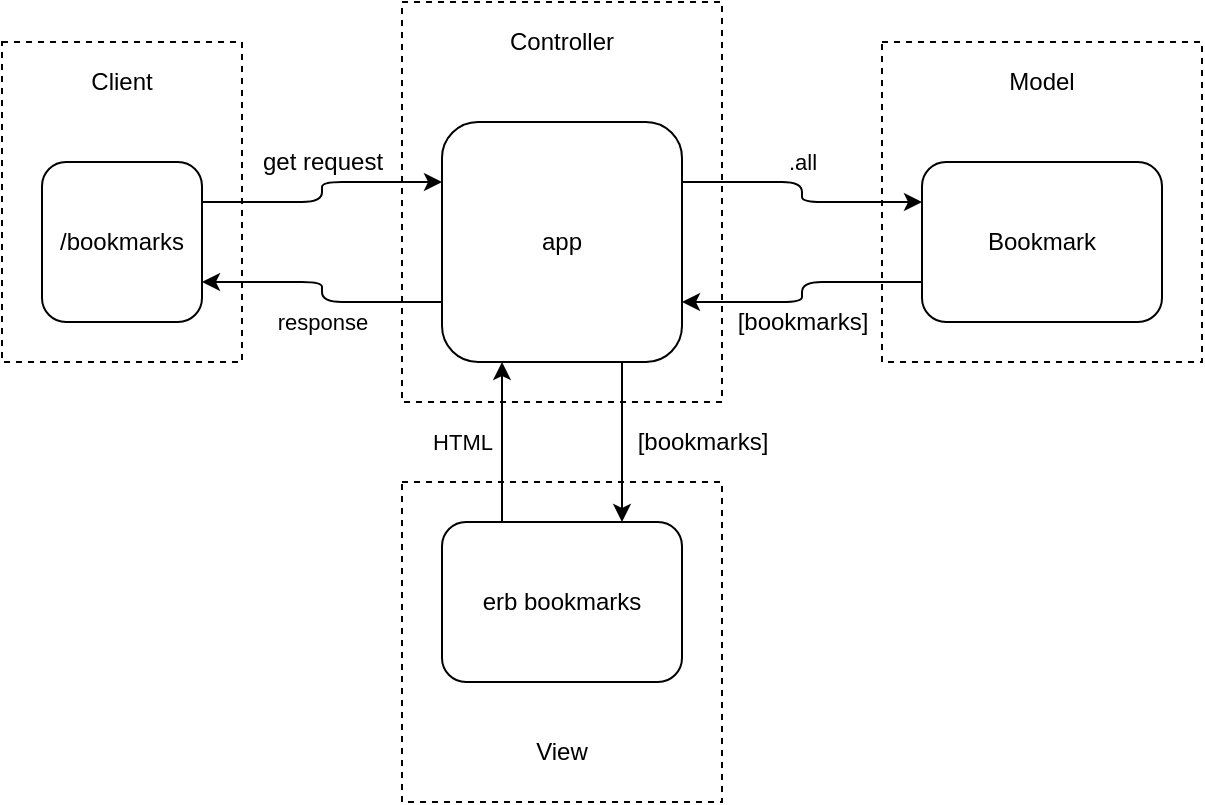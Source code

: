 <mxfile version="10.6.0" type="device"><diagram id="TkoQ_hMd-e5BPZ_GHlje" name="Page-1"><mxGraphModel dx="909" dy="527" grid="1" gridSize="10" guides="1" tooltips="1" connect="1" arrows="1" fold="1" page="1" pageScale="1" pageWidth="1169" pageHeight="827" math="0" shadow="0"><root><mxCell id="0"/><mxCell id="1" parent="0"/><mxCell id="mLqRhSO6gL09zJkAkgfr-24" value="" style="rounded=0;whiteSpace=wrap;html=1;dashed=1;" vertex="1" parent="1"><mxGeometry x="540" y="100" width="160" height="160" as="geometry"/></mxCell><mxCell id="mLqRhSO6gL09zJkAkgfr-22" value="" style="rounded=0;whiteSpace=wrap;html=1;dashed=1;" vertex="1" parent="1"><mxGeometry x="300" y="320" width="160" height="160" as="geometry"/></mxCell><mxCell id="mLqRhSO6gL09zJkAkgfr-21" value="" style="rounded=0;whiteSpace=wrap;html=1;dashed=1;" vertex="1" parent="1"><mxGeometry x="300" y="80" width="160" height="200" as="geometry"/></mxCell><mxCell id="mLqRhSO6gL09zJkAkgfr-19" value="" style="rounded=0;whiteSpace=wrap;html=1;dashed=1;" vertex="1" parent="1"><mxGeometry x="100" y="100" width="120" height="160" as="geometry"/></mxCell><mxCell id="mLqRhSO6gL09zJkAkgfr-28" style="edgeStyle=orthogonalEdgeStyle;rounded=1;orthogonalLoop=1;jettySize=auto;html=1;exitX=1;exitY=0.25;exitDx=0;exitDy=0;verticalAlign=middle;align=center;entryX=0;entryY=0.25;entryDx=0;entryDy=0;" edge="1" parent="1" source="mLqRhSO6gL09zJkAkgfr-7" target="mLqRhSO6gL09zJkAkgfr-8"><mxGeometry relative="1" as="geometry"><mxPoint x="320" y="180" as="targetPoint"/><Array as="points"><mxPoint x="260" y="180"/><mxPoint x="260" y="170"/></Array></mxGeometry></mxCell><mxCell id="mLqRhSO6gL09zJkAkgfr-31" value="get request" style="text;html=1;resizable=0;points=[];align=center;verticalAlign=middle;labelBackgroundColor=#ffffff;" vertex="1" connectable="0" parent="mLqRhSO6gL09zJkAkgfr-28"><mxGeometry x="0.037" y="2" relative="1" as="geometry"><mxPoint x="2" y="-13" as="offset"/></mxGeometry></mxCell><mxCell id="mLqRhSO6gL09zJkAkgfr-7" value="/bookmarks" style="rounded=1;whiteSpace=wrap;html=1;" vertex="1" parent="1"><mxGeometry x="120" y="160" width="80" height="80" as="geometry"/></mxCell><mxCell id="mLqRhSO6gL09zJkAkgfr-32" value="response" style="edgeStyle=orthogonalEdgeStyle;rounded=1;orthogonalLoop=1;jettySize=auto;html=1;exitX=0;exitY=0.75;exitDx=0;exitDy=0;entryX=1;entryY=0.75;entryDx=0;entryDy=0;align=center;strokeColor=#000000;" edge="1" parent="1" source="mLqRhSO6gL09zJkAkgfr-8" target="mLqRhSO6gL09zJkAkgfr-7"><mxGeometry x="-0.074" y="10" relative="1" as="geometry"><Array as="points"><mxPoint x="260" y="230"/><mxPoint x="260" y="220"/></Array><mxPoint x="10" y="10" as="offset"/></mxGeometry></mxCell><mxCell id="mLqRhSO6gL09zJkAkgfr-35" value=".all" style="edgeStyle=orthogonalEdgeStyle;rounded=1;orthogonalLoop=1;jettySize=auto;html=1;exitX=1;exitY=0.25;exitDx=0;exitDy=0;entryX=0;entryY=0.25;entryDx=0;entryDy=0;align=center;" edge="1" parent="1" source="mLqRhSO6gL09zJkAkgfr-8" target="mLqRhSO6gL09zJkAkgfr-9"><mxGeometry x="-0.079" y="10" relative="1" as="geometry"><mxPoint x="-10" y="-10" as="offset"/></mxGeometry></mxCell><mxCell id="mLqRhSO6gL09zJkAkgfr-41" style="edgeStyle=orthogonalEdgeStyle;rounded=1;orthogonalLoop=1;jettySize=auto;html=1;exitX=0.75;exitY=1;exitDx=0;exitDy=0;entryX=0.75;entryY=0;entryDx=0;entryDy=0;strokeColor=#000000;align=center;" edge="1" parent="1" source="mLqRhSO6gL09zJkAkgfr-8" target="mLqRhSO6gL09zJkAkgfr-11"><mxGeometry relative="1" as="geometry"/></mxCell><mxCell id="mLqRhSO6gL09zJkAkgfr-44" value="[bookmarks]" style="text;html=1;resizable=0;points=[];align=center;verticalAlign=middle;labelBackgroundColor=#ffffff;" vertex="1" connectable="0" parent="mLqRhSO6gL09zJkAkgfr-41"><mxGeometry x="-0.069" y="-1" relative="1" as="geometry"><mxPoint x="41" y="2.5" as="offset"/></mxGeometry></mxCell><mxCell id="mLqRhSO6gL09zJkAkgfr-8" value="app" style="rounded=1;whiteSpace=wrap;html=1;" vertex="1" parent="1"><mxGeometry x="320" y="140" width="120" height="120" as="geometry"/></mxCell><mxCell id="mLqRhSO6gL09zJkAkgfr-36" style="edgeStyle=orthogonalEdgeStyle;orthogonalLoop=1;jettySize=auto;html=1;exitX=0;exitY=0.75;exitDx=0;exitDy=0;entryX=1;entryY=0.75;entryDx=0;entryDy=0;align=center;rounded=1;" edge="1" parent="1" source="mLqRhSO6gL09zJkAkgfr-9" target="mLqRhSO6gL09zJkAkgfr-8"><mxGeometry relative="1" as="geometry"/></mxCell><mxCell id="mLqRhSO6gL09zJkAkgfr-38" value="[bookmarks]" style="text;html=1;resizable=0;points=[];align=center;verticalAlign=middle;labelBackgroundColor=#ffffff;" vertex="1" connectable="0" parent="mLqRhSO6gL09zJkAkgfr-36"><mxGeometry x="-0.077" y="3" relative="1" as="geometry"><mxPoint x="-3" y="19.5" as="offset"/></mxGeometry></mxCell><mxCell id="mLqRhSO6gL09zJkAkgfr-9" value="Bookmark" style="rounded=1;whiteSpace=wrap;html=1;" vertex="1" parent="1"><mxGeometry x="560" y="160" width="120" height="80" as="geometry"/></mxCell><mxCell id="mLqRhSO6gL09zJkAkgfr-43" value="HTML" style="edgeStyle=orthogonalEdgeStyle;rounded=1;orthogonalLoop=1;jettySize=auto;html=1;exitX=0.25;exitY=0;exitDx=0;exitDy=0;entryX=0.25;entryY=1;entryDx=0;entryDy=0;strokeColor=#000000;align=center;" edge="1" parent="1" source="mLqRhSO6gL09zJkAkgfr-11" target="mLqRhSO6gL09zJkAkgfr-8"><mxGeometry x="0.009" y="20" relative="1" as="geometry"><mxPoint as="offset"/></mxGeometry></mxCell><mxCell id="mLqRhSO6gL09zJkAkgfr-11" value="erb bookmarks" style="rounded=1;whiteSpace=wrap;html=1;" vertex="1" parent="1"><mxGeometry x="320" y="340" width="120" height="80" as="geometry"/></mxCell><mxCell id="mLqRhSO6gL09zJkAkgfr-16" value="View" style="text;html=1;strokeColor=none;fillColor=none;align=center;verticalAlign=middle;whiteSpace=wrap;rounded=0;dashed=1;" vertex="1" parent="1"><mxGeometry x="335" y="430" width="90" height="50" as="geometry"/></mxCell><mxCell id="mLqRhSO6gL09zJkAkgfr-20" value="Client" style="text;html=1;strokeColor=none;fillColor=none;align=center;verticalAlign=middle;whiteSpace=wrap;rounded=0;dashed=1;" vertex="1" parent="1"><mxGeometry x="140" y="110" width="40" height="20" as="geometry"/></mxCell><mxCell id="mLqRhSO6gL09zJkAkgfr-23" value="Controller" style="text;html=1;strokeColor=none;fillColor=none;align=center;verticalAlign=middle;whiteSpace=wrap;rounded=0;dashed=1;" vertex="1" parent="1"><mxGeometry x="360" y="90" width="40" height="20" as="geometry"/></mxCell><mxCell id="mLqRhSO6gL09zJkAkgfr-27" value="Model" style="text;html=1;strokeColor=none;fillColor=none;align=center;verticalAlign=middle;whiteSpace=wrap;rounded=0;dashed=1;" vertex="1" parent="1"><mxGeometry x="600" y="110" width="40" height="20" as="geometry"/></mxCell></root></mxGraphModel></diagram></mxfile>